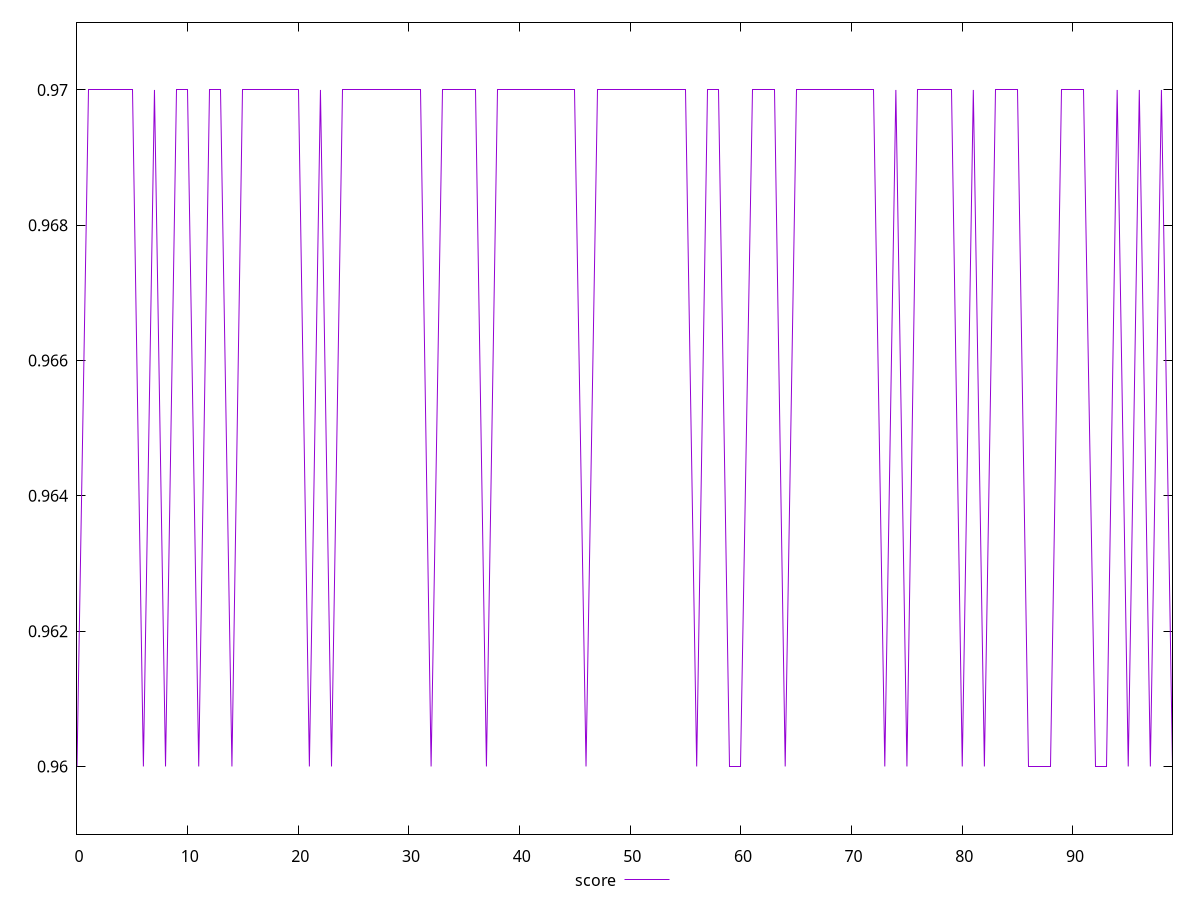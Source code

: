 reset

$score <<EOF
0 0.96
1 0.97
2 0.97
3 0.97
4 0.97
5 0.97
6 0.96
7 0.97
8 0.96
9 0.97
10 0.97
11 0.96
12 0.97
13 0.97
14 0.96
15 0.97
16 0.97
17 0.97
18 0.97
19 0.97
20 0.97
21 0.96
22 0.97
23 0.96
24 0.97
25 0.97
26 0.97
27 0.97
28 0.97
29 0.97
30 0.97
31 0.97
32 0.96
33 0.97
34 0.97
35 0.97
36 0.97
37 0.96
38 0.97
39 0.97
40 0.97
41 0.97
42 0.97
43 0.97
44 0.97
45 0.97
46 0.96
47 0.97
48 0.97
49 0.97
50 0.97
51 0.97
52 0.97
53 0.97
54 0.97
55 0.97
56 0.96
57 0.97
58 0.97
59 0.96
60 0.96
61 0.97
62 0.97
63 0.97
64 0.96
65 0.97
66 0.97
67 0.97
68 0.97
69 0.97
70 0.97
71 0.97
72 0.97
73 0.96
74 0.97
75 0.96
76 0.97
77 0.97
78 0.97
79 0.97
80 0.96
81 0.97
82 0.96
83 0.97
84 0.97
85 0.97
86 0.96
87 0.96
88 0.96
89 0.97
90 0.97
91 0.97
92 0.96
93 0.96
94 0.97
95 0.96
96 0.97
97 0.96
98 0.97
99 0.96
EOF

set key outside below
set xrange [0:99]
set yrange [0.959:0.971]
set trange [0.959:0.971]
set terminal svg size 640, 500 enhanced background rgb 'white'
set output "reports/report_00033_2021-03-01T14-23-16.841Z/bootup-time/samples/astro-cached/score/values.svg"

plot $score title "score" with line

reset
